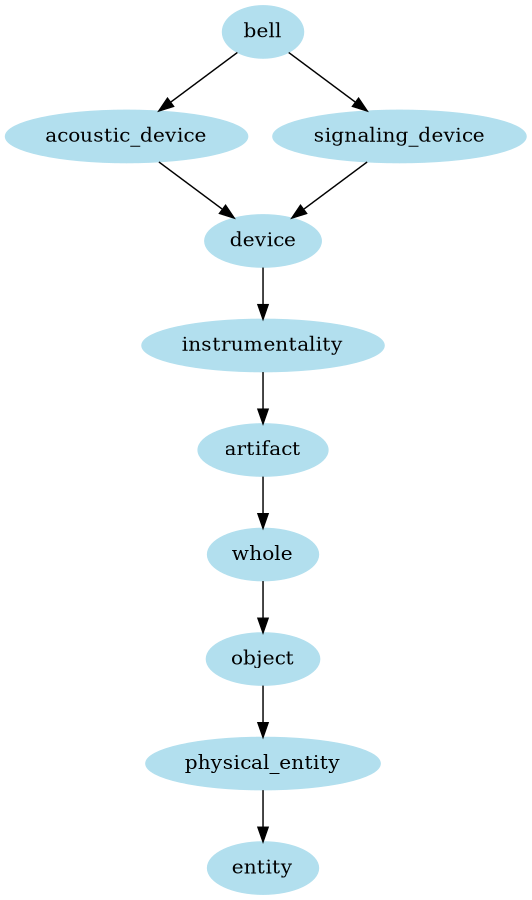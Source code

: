 digraph unix {
	node [color=lightblue2 style=filled]
	size="6,6"
	bell -> acoustic_device
	acoustic_device -> device
	device -> instrumentality
	instrumentality -> artifact
	artifact -> whole
	whole -> object
	object -> physical_entity
	physical_entity -> entity
	bell -> signaling_device
	signaling_device -> device
}
